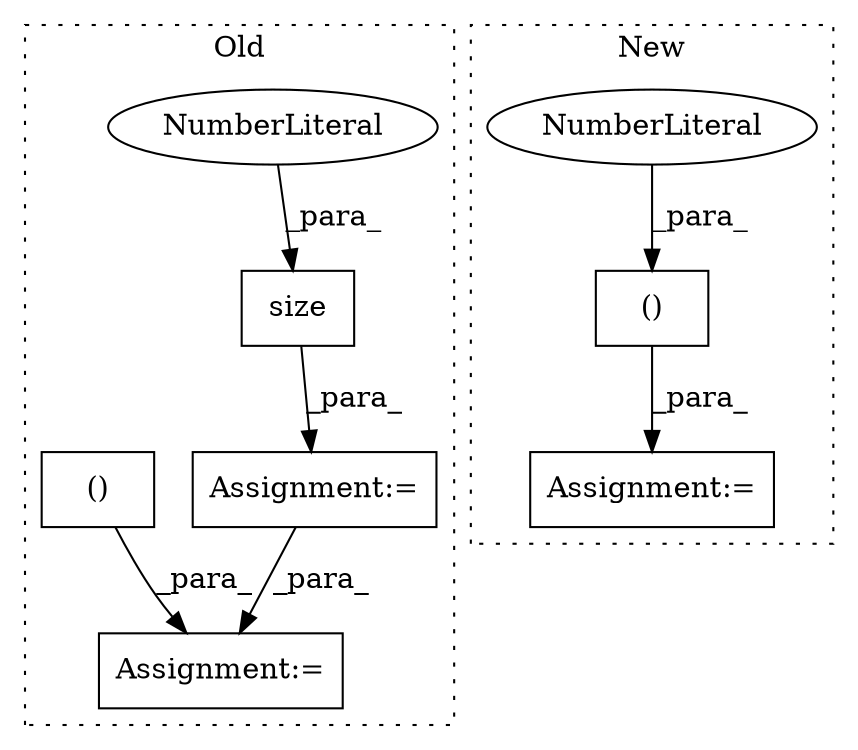 digraph G {
subgraph cluster0 {
1 [label="size" a="32" s="475,481" l="5,1" shape="box"];
3 [label="Assignment:=" a="7" s="835" l="1" shape="box"];
4 [label="NumberLiteral" a="34" s="480" l="1" shape="ellipse"];
5 [label="Assignment:=" a="7" s="452" l="1" shape="box"];
8 [label="()" a="106" s="553" l="33" shape="box"];
label = "Old";
style="dotted";
}
subgraph cluster1 {
2 [label="()" a="106" s="442" l="15" shape="box"];
6 [label="Assignment:=" a="7" s="415" l="1" shape="box"];
7 [label="NumberLiteral" a="34" s="442" l="1" shape="ellipse"];
label = "New";
style="dotted";
}
1 -> 5 [label="_para_"];
2 -> 6 [label="_para_"];
4 -> 1 [label="_para_"];
5 -> 3 [label="_para_"];
7 -> 2 [label="_para_"];
8 -> 3 [label="_para_"];
}